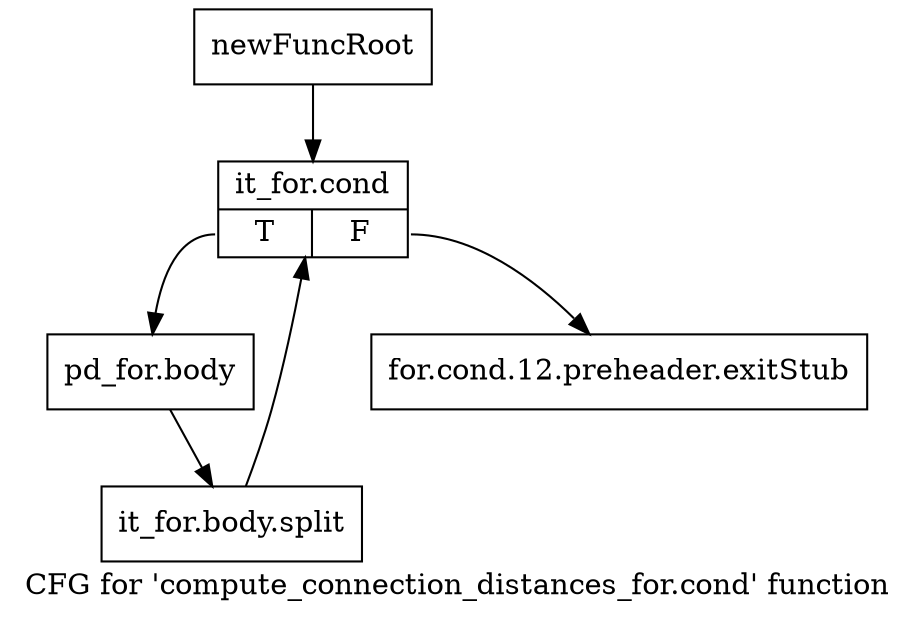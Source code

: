 digraph "CFG for 'compute_connection_distances_for.cond' function" {
	label="CFG for 'compute_connection_distances_for.cond' function";

	Node0x427e400 [shape=record,label="{newFuncRoot}"];
	Node0x427e400 -> Node0x43c64f0;
	Node0x43c64a0 [shape=record,label="{for.cond.12.preheader.exitStub}"];
	Node0x43c64f0 [shape=record,label="{it_for.cond|{<s0>T|<s1>F}}"];
	Node0x43c64f0:s0 -> Node0x43c6540;
	Node0x43c64f0:s1 -> Node0x43c64a0;
	Node0x43c6540 [shape=record,label="{pd_for.body}"];
	Node0x43c6540 -> Node0x50044a0;
	Node0x50044a0 [shape=record,label="{it_for.body.split}"];
	Node0x50044a0 -> Node0x43c64f0;
}
